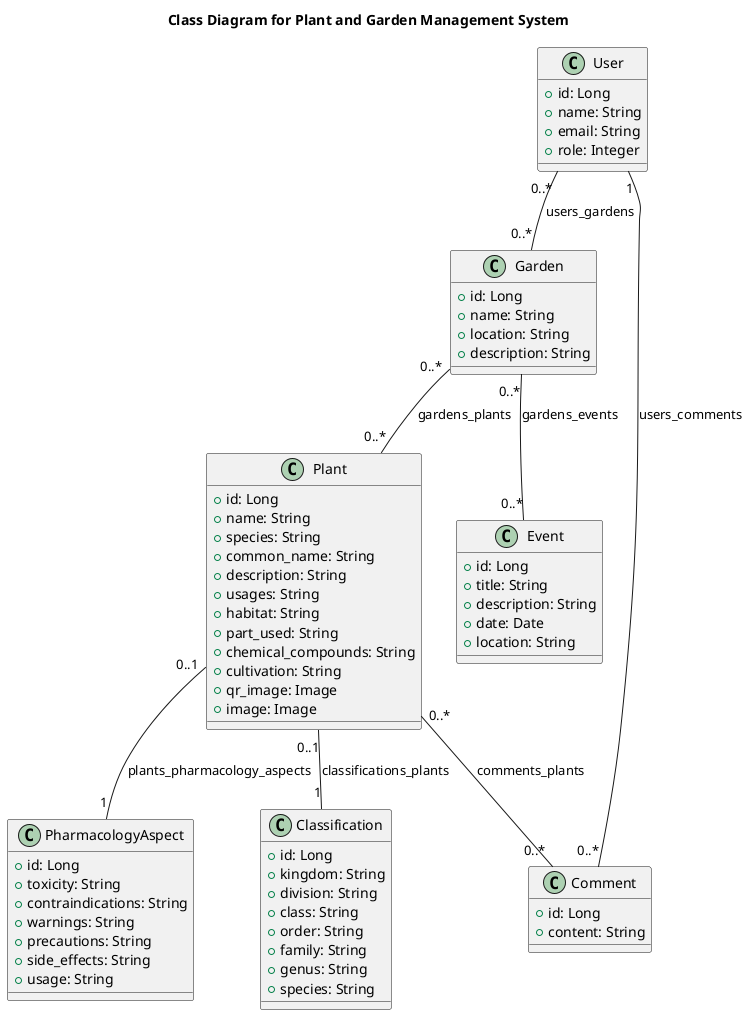 @startuml Class Diagram for Plant and Garden Management System
title Class Diagram for Plant and Garden Management System

class User {
    +id: Long
    +name: String
    +email: String
    +role: Integer
}

class Garden {
    +id: Long
    +name: String
    +location: String
    +description: String
}

class Event {
    +id: Long
    +title: String
    +description: String
    +date: Date
    +location: String
}

class Plant {
    +id: Long
    +name: String
    +species: String
    +common_name: String
    +description: String
    +usages: String
    +habitat: String
    +part_used: String
    +chemical_compounds: String
    +cultivation: String
    +qr_image: Image
    +image: Image
}

class Comment {
    +id: Long
    +content: String
}

class PharmacologyAspect {
    +id: Long
    +toxicity: String
    +contraindications: String
    +warnings: String
    +precautions: String
    +side_effects: String
    +usage: String
}

class Classification {
    +id: Long
    +kingdom: String
    +division: String
    +class: String
    +order: String
    +family: String
    +genus: String
    +species: String
}

' Relationships
User "1" -- "0..*" Comment : users_comments
User "0..*" -- "0..*" Garden : users_gardens
Garden "0..*" -- "0..*" Event : gardens_events
Garden "0..*" -- "0..*" Plant : gardens_plants
Plant "0..*" -- "0..*" Comment : comments_plants
Plant "0..1" -- "1" PharmacologyAspect : plants_pharmacology_aspects
Plant "0..1" -- "1" Classification : classifications_plants

@enduml
